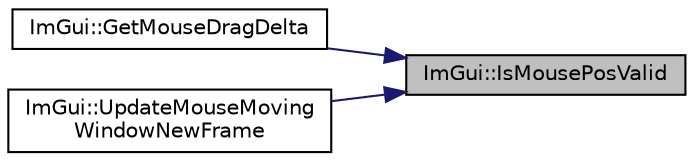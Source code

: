 digraph "ImGui::IsMousePosValid"
{
 // LATEX_PDF_SIZE
  edge [fontname="Helvetica",fontsize="10",labelfontname="Helvetica",labelfontsize="10"];
  node [fontname="Helvetica",fontsize="10",shape=record];
  rankdir="RL";
  Node1 [label="ImGui::IsMousePosValid",height=0.2,width=0.4,color="black", fillcolor="grey75", style="filled", fontcolor="black",tooltip=" "];
  Node1 -> Node2 [dir="back",color="midnightblue",fontsize="10",style="solid"];
  Node2 [label="ImGui::GetMouseDragDelta",height=0.2,width=0.4,color="black", fillcolor="white", style="filled",URL="$namespace_im_gui.html#a242fd32eb24c2070977b0a86a720af6b",tooltip=" "];
  Node1 -> Node3 [dir="back",color="midnightblue",fontsize="10",style="solid"];
  Node3 [label="ImGui::UpdateMouseMoving\lWindowNewFrame",height=0.2,width=0.4,color="black", fillcolor="white", style="filled",URL="$namespace_im_gui.html#a3c60e468d73a0ccd52628f0c82b42fe8",tooltip=" "];
}
